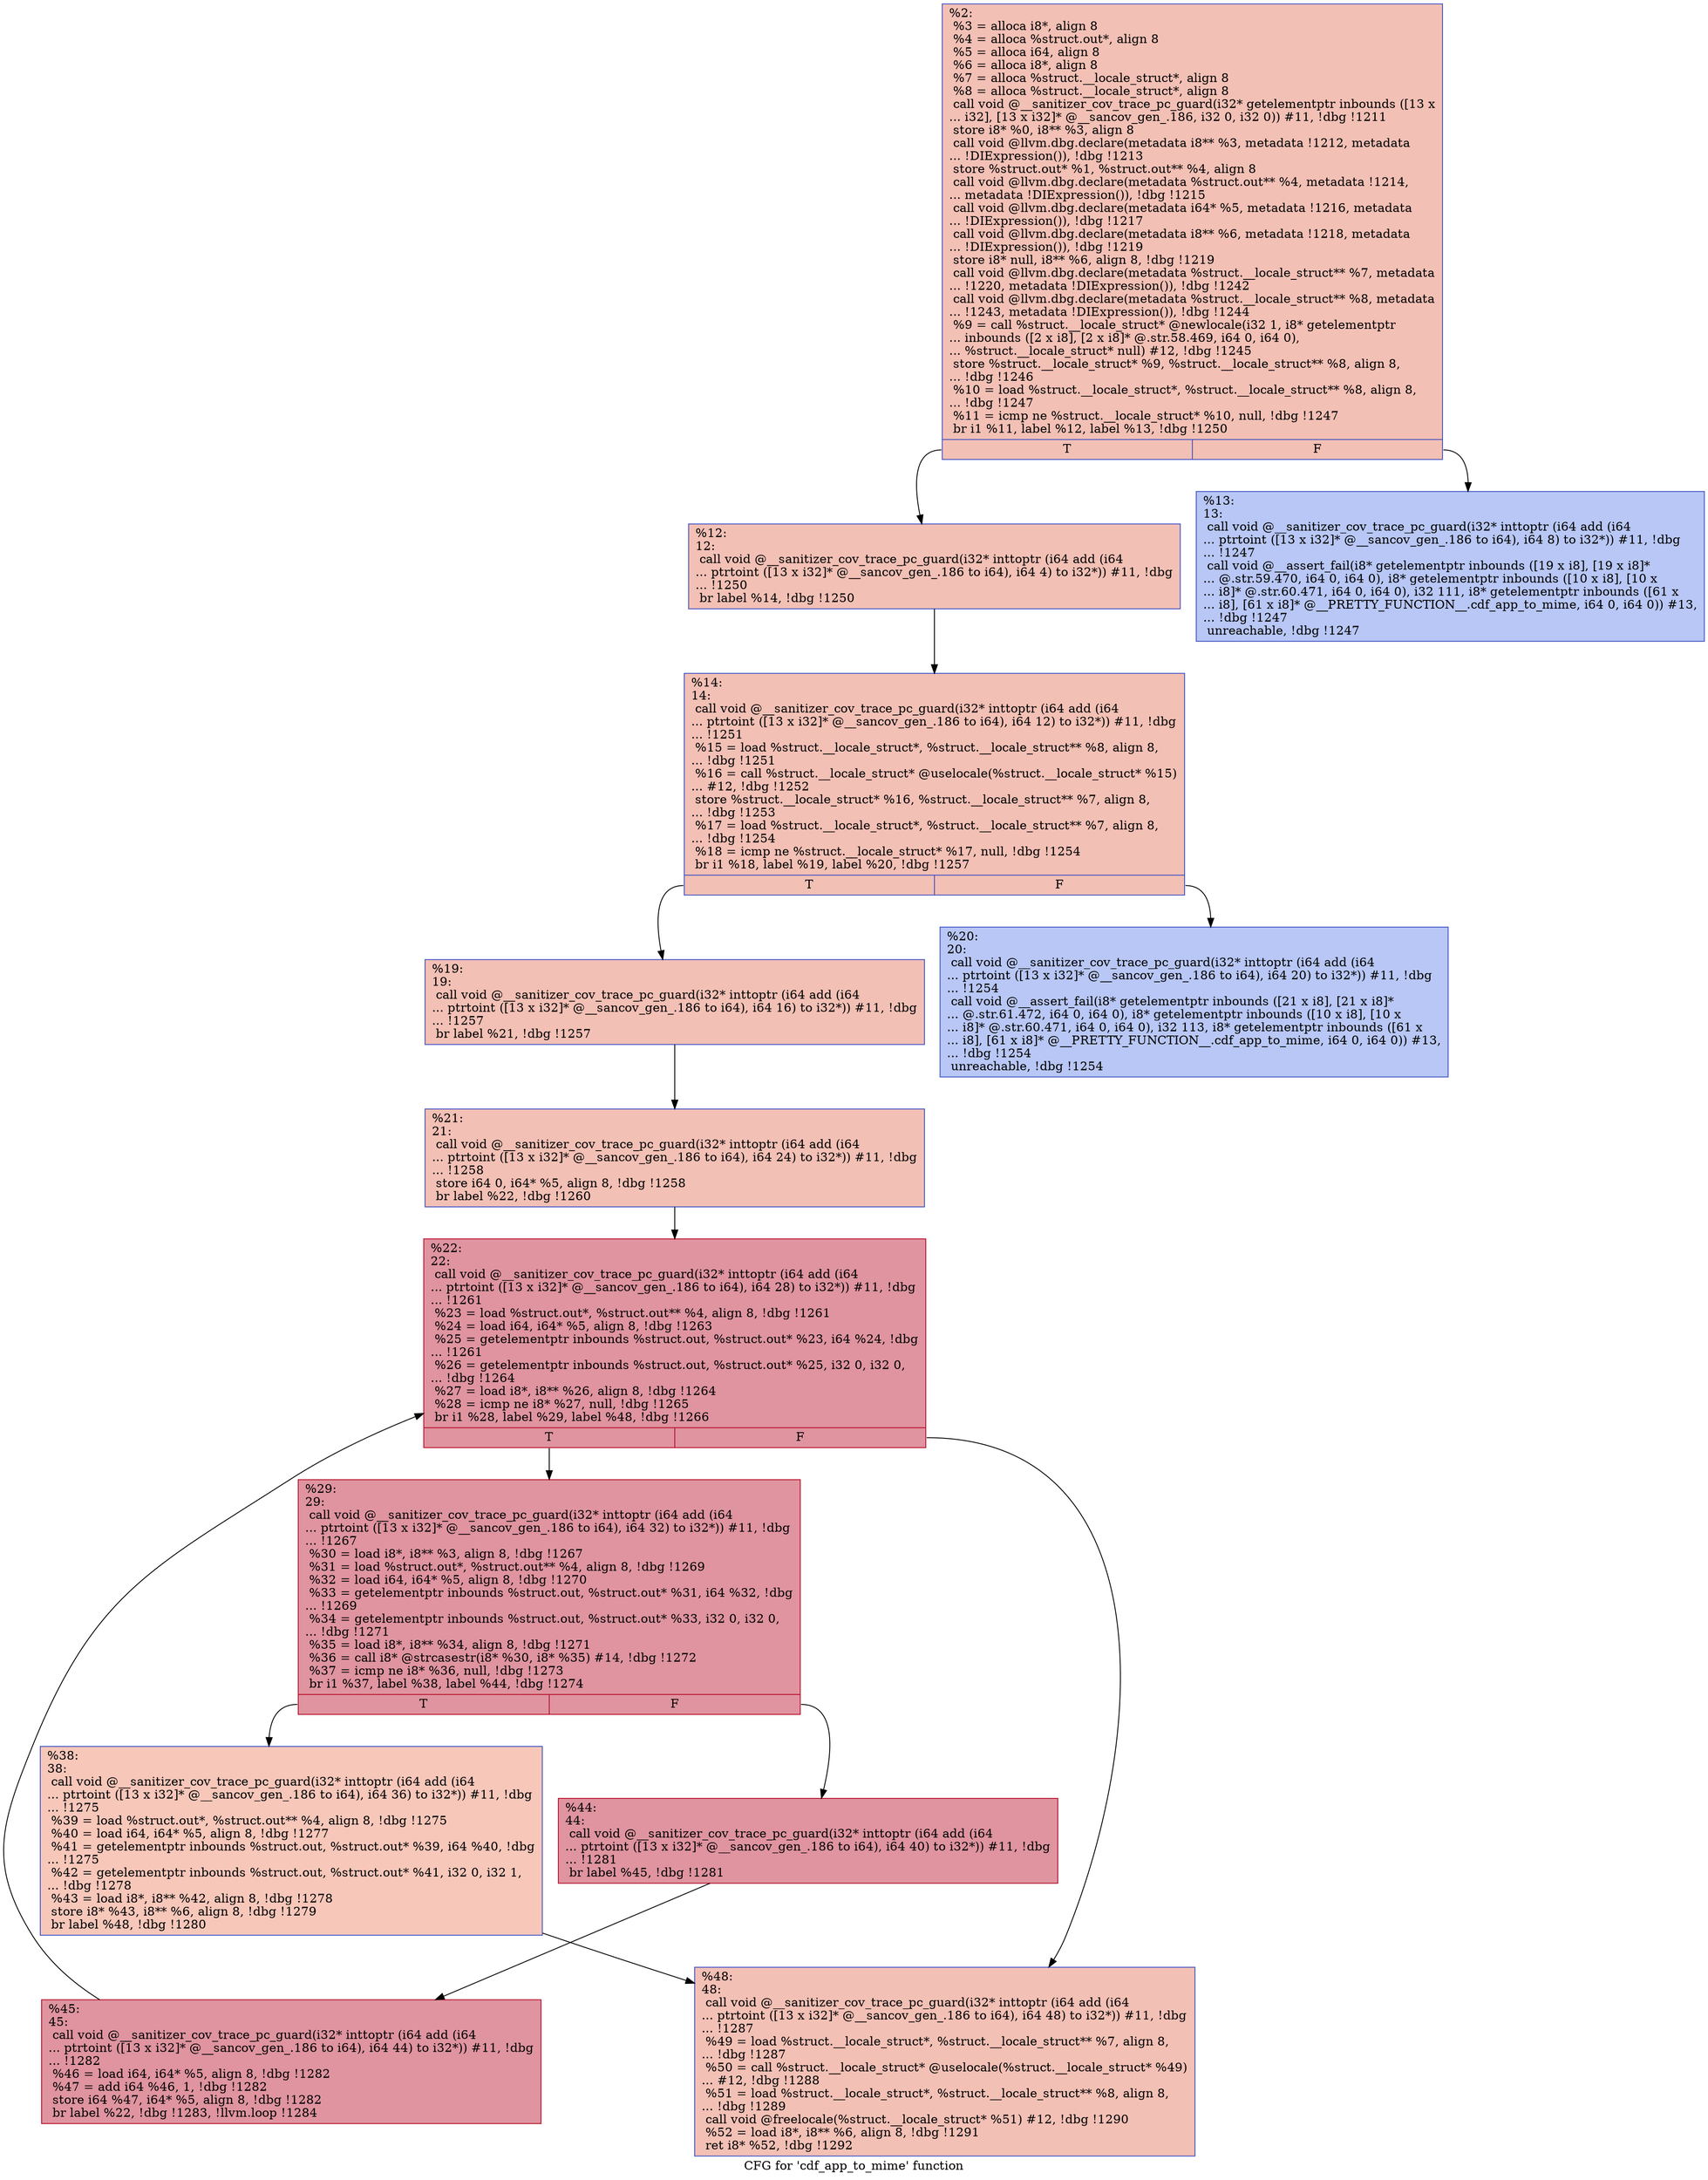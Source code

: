 digraph "CFG for 'cdf_app_to_mime' function" {
	label="CFG for 'cdf_app_to_mime' function";

	Node0x559c5cc00f00 [shape=record,color="#3d50c3ff", style=filled, fillcolor="#e5705870",label="{%2:\l  %3 = alloca i8*, align 8\l  %4 = alloca %struct.out*, align 8\l  %5 = alloca i64, align 8\l  %6 = alloca i8*, align 8\l  %7 = alloca %struct.__locale_struct*, align 8\l  %8 = alloca %struct.__locale_struct*, align 8\l  call void @__sanitizer_cov_trace_pc_guard(i32* getelementptr inbounds ([13 x\l... i32], [13 x i32]* @__sancov_gen_.186, i32 0, i32 0)) #11, !dbg !1211\l  store i8* %0, i8** %3, align 8\l  call void @llvm.dbg.declare(metadata i8** %3, metadata !1212, metadata\l... !DIExpression()), !dbg !1213\l  store %struct.out* %1, %struct.out** %4, align 8\l  call void @llvm.dbg.declare(metadata %struct.out** %4, metadata !1214,\l... metadata !DIExpression()), !dbg !1215\l  call void @llvm.dbg.declare(metadata i64* %5, metadata !1216, metadata\l... !DIExpression()), !dbg !1217\l  call void @llvm.dbg.declare(metadata i8** %6, metadata !1218, metadata\l... !DIExpression()), !dbg !1219\l  store i8* null, i8** %6, align 8, !dbg !1219\l  call void @llvm.dbg.declare(metadata %struct.__locale_struct** %7, metadata\l... !1220, metadata !DIExpression()), !dbg !1242\l  call void @llvm.dbg.declare(metadata %struct.__locale_struct** %8, metadata\l... !1243, metadata !DIExpression()), !dbg !1244\l  %9 = call %struct.__locale_struct* @newlocale(i32 1, i8* getelementptr\l... inbounds ([2 x i8], [2 x i8]* @.str.58.469, i64 0, i64 0),\l... %struct.__locale_struct* null) #12, !dbg !1245\l  store %struct.__locale_struct* %9, %struct.__locale_struct** %8, align 8,\l... !dbg !1246\l  %10 = load %struct.__locale_struct*, %struct.__locale_struct** %8, align 8,\l... !dbg !1247\l  %11 = icmp ne %struct.__locale_struct* %10, null, !dbg !1247\l  br i1 %11, label %12, label %13, !dbg !1250\l|{<s0>T|<s1>F}}"];
	Node0x559c5cc00f00:s0 -> Node0x559c5cc01020;
	Node0x559c5cc00f00:s1 -> Node0x559c5cc01070;
	Node0x559c5cc01020 [shape=record,color="#3d50c3ff", style=filled, fillcolor="#e5705870",label="{%12:\l12:                                               \l  call void @__sanitizer_cov_trace_pc_guard(i32* inttoptr (i64 add (i64\l... ptrtoint ([13 x i32]* @__sancov_gen_.186 to i64), i64 4) to i32*)) #11, !dbg\l... !1250\l  br label %14, !dbg !1250\l}"];
	Node0x559c5cc01020 -> Node0x559c5cc010c0;
	Node0x559c5cc01070 [shape=record,color="#3d50c3ff", style=filled, fillcolor="#5f7fe870",label="{%13:\l13:                                               \l  call void @__sanitizer_cov_trace_pc_guard(i32* inttoptr (i64 add (i64\l... ptrtoint ([13 x i32]* @__sancov_gen_.186 to i64), i64 8) to i32*)) #11, !dbg\l... !1247\l  call void @__assert_fail(i8* getelementptr inbounds ([19 x i8], [19 x i8]*\l... @.str.59.470, i64 0, i64 0), i8* getelementptr inbounds ([10 x i8], [10 x\l... i8]* @.str.60.471, i64 0, i64 0), i32 111, i8* getelementptr inbounds ([61 x\l... i8], [61 x i8]* @__PRETTY_FUNCTION__.cdf_app_to_mime, i64 0, i64 0)) #13,\l... !dbg !1247\l  unreachable, !dbg !1247\l}"];
	Node0x559c5cc010c0 [shape=record,color="#3d50c3ff", style=filled, fillcolor="#e5705870",label="{%14:\l14:                                               \l  call void @__sanitizer_cov_trace_pc_guard(i32* inttoptr (i64 add (i64\l... ptrtoint ([13 x i32]* @__sancov_gen_.186 to i64), i64 12) to i32*)) #11, !dbg\l... !1251\l  %15 = load %struct.__locale_struct*, %struct.__locale_struct** %8, align 8,\l... !dbg !1251\l  %16 = call %struct.__locale_struct* @uselocale(%struct.__locale_struct* %15)\l... #12, !dbg !1252\l  store %struct.__locale_struct* %16, %struct.__locale_struct** %7, align 8,\l... !dbg !1253\l  %17 = load %struct.__locale_struct*, %struct.__locale_struct** %7, align 8,\l... !dbg !1254\l  %18 = icmp ne %struct.__locale_struct* %17, null, !dbg !1254\l  br i1 %18, label %19, label %20, !dbg !1257\l|{<s0>T|<s1>F}}"];
	Node0x559c5cc010c0:s0 -> Node0x559c5cc01110;
	Node0x559c5cc010c0:s1 -> Node0x559c5cc01160;
	Node0x559c5cc01110 [shape=record,color="#3d50c3ff", style=filled, fillcolor="#e5705870",label="{%19:\l19:                                               \l  call void @__sanitizer_cov_trace_pc_guard(i32* inttoptr (i64 add (i64\l... ptrtoint ([13 x i32]* @__sancov_gen_.186 to i64), i64 16) to i32*)) #11, !dbg\l... !1257\l  br label %21, !dbg !1257\l}"];
	Node0x559c5cc01110 -> Node0x559c5cc011b0;
	Node0x559c5cc01160 [shape=record,color="#3d50c3ff", style=filled, fillcolor="#5f7fe870",label="{%20:\l20:                                               \l  call void @__sanitizer_cov_trace_pc_guard(i32* inttoptr (i64 add (i64\l... ptrtoint ([13 x i32]* @__sancov_gen_.186 to i64), i64 20) to i32*)) #11, !dbg\l... !1254\l  call void @__assert_fail(i8* getelementptr inbounds ([21 x i8], [21 x i8]*\l... @.str.61.472, i64 0, i64 0), i8* getelementptr inbounds ([10 x i8], [10 x\l... i8]* @.str.60.471, i64 0, i64 0), i32 113, i8* getelementptr inbounds ([61 x\l... i8], [61 x i8]* @__PRETTY_FUNCTION__.cdf_app_to_mime, i64 0, i64 0)) #13,\l... !dbg !1254\l  unreachable, !dbg !1254\l}"];
	Node0x559c5cc011b0 [shape=record,color="#3d50c3ff", style=filled, fillcolor="#e5705870",label="{%21:\l21:                                               \l  call void @__sanitizer_cov_trace_pc_guard(i32* inttoptr (i64 add (i64\l... ptrtoint ([13 x i32]* @__sancov_gen_.186 to i64), i64 24) to i32*)) #11, !dbg\l... !1258\l  store i64 0, i64* %5, align 8, !dbg !1258\l  br label %22, !dbg !1260\l}"];
	Node0x559c5cc011b0 -> Node0x559c5cc01200;
	Node0x559c5cc01200 [shape=record,color="#b70d28ff", style=filled, fillcolor="#b70d2870",label="{%22:\l22:                                               \l  call void @__sanitizer_cov_trace_pc_guard(i32* inttoptr (i64 add (i64\l... ptrtoint ([13 x i32]* @__sancov_gen_.186 to i64), i64 28) to i32*)) #11, !dbg\l... !1261\l  %23 = load %struct.out*, %struct.out** %4, align 8, !dbg !1261\l  %24 = load i64, i64* %5, align 8, !dbg !1263\l  %25 = getelementptr inbounds %struct.out, %struct.out* %23, i64 %24, !dbg\l... !1261\l  %26 = getelementptr inbounds %struct.out, %struct.out* %25, i32 0, i32 0,\l... !dbg !1264\l  %27 = load i8*, i8** %26, align 8, !dbg !1264\l  %28 = icmp ne i8* %27, null, !dbg !1265\l  br i1 %28, label %29, label %48, !dbg !1266\l|{<s0>T|<s1>F}}"];
	Node0x559c5cc01200:s0 -> Node0x559c5cc01250;
	Node0x559c5cc01200:s1 -> Node0x559c5cc01390;
	Node0x559c5cc01250 [shape=record,color="#b70d28ff", style=filled, fillcolor="#b70d2870",label="{%29:\l29:                                               \l  call void @__sanitizer_cov_trace_pc_guard(i32* inttoptr (i64 add (i64\l... ptrtoint ([13 x i32]* @__sancov_gen_.186 to i64), i64 32) to i32*)) #11, !dbg\l... !1267\l  %30 = load i8*, i8** %3, align 8, !dbg !1267\l  %31 = load %struct.out*, %struct.out** %4, align 8, !dbg !1269\l  %32 = load i64, i64* %5, align 8, !dbg !1270\l  %33 = getelementptr inbounds %struct.out, %struct.out* %31, i64 %32, !dbg\l... !1269\l  %34 = getelementptr inbounds %struct.out, %struct.out* %33, i32 0, i32 0,\l... !dbg !1271\l  %35 = load i8*, i8** %34, align 8, !dbg !1271\l  %36 = call i8* @strcasestr(i8* %30, i8* %35) #14, !dbg !1272\l  %37 = icmp ne i8* %36, null, !dbg !1273\l  br i1 %37, label %38, label %44, !dbg !1274\l|{<s0>T|<s1>F}}"];
	Node0x559c5cc01250:s0 -> Node0x559c5cc012a0;
	Node0x559c5cc01250:s1 -> Node0x559c5cc012f0;
	Node0x559c5cc012a0 [shape=record,color="#3d50c3ff", style=filled, fillcolor="#ec7f6370",label="{%38:\l38:                                               \l  call void @__sanitizer_cov_trace_pc_guard(i32* inttoptr (i64 add (i64\l... ptrtoint ([13 x i32]* @__sancov_gen_.186 to i64), i64 36) to i32*)) #11, !dbg\l... !1275\l  %39 = load %struct.out*, %struct.out** %4, align 8, !dbg !1275\l  %40 = load i64, i64* %5, align 8, !dbg !1277\l  %41 = getelementptr inbounds %struct.out, %struct.out* %39, i64 %40, !dbg\l... !1275\l  %42 = getelementptr inbounds %struct.out, %struct.out* %41, i32 0, i32 1,\l... !dbg !1278\l  %43 = load i8*, i8** %42, align 8, !dbg !1278\l  store i8* %43, i8** %6, align 8, !dbg !1279\l  br label %48, !dbg !1280\l}"];
	Node0x559c5cc012a0 -> Node0x559c5cc01390;
	Node0x559c5cc012f0 [shape=record,color="#b70d28ff", style=filled, fillcolor="#b70d2870",label="{%44:\l44:                                               \l  call void @__sanitizer_cov_trace_pc_guard(i32* inttoptr (i64 add (i64\l... ptrtoint ([13 x i32]* @__sancov_gen_.186 to i64), i64 40) to i32*)) #11, !dbg\l... !1281\l  br label %45, !dbg !1281\l}"];
	Node0x559c5cc012f0 -> Node0x559c5cc01340;
	Node0x559c5cc01340 [shape=record,color="#b70d28ff", style=filled, fillcolor="#b70d2870",label="{%45:\l45:                                               \l  call void @__sanitizer_cov_trace_pc_guard(i32* inttoptr (i64 add (i64\l... ptrtoint ([13 x i32]* @__sancov_gen_.186 to i64), i64 44) to i32*)) #11, !dbg\l... !1282\l  %46 = load i64, i64* %5, align 8, !dbg !1282\l  %47 = add i64 %46, 1, !dbg !1282\l  store i64 %47, i64* %5, align 8, !dbg !1282\l  br label %22, !dbg !1283, !llvm.loop !1284\l}"];
	Node0x559c5cc01340 -> Node0x559c5cc01200;
	Node0x559c5cc01390 [shape=record,color="#3d50c3ff", style=filled, fillcolor="#e5705870",label="{%48:\l48:                                               \l  call void @__sanitizer_cov_trace_pc_guard(i32* inttoptr (i64 add (i64\l... ptrtoint ([13 x i32]* @__sancov_gen_.186 to i64), i64 48) to i32*)) #11, !dbg\l... !1287\l  %49 = load %struct.__locale_struct*, %struct.__locale_struct** %7, align 8,\l... !dbg !1287\l  %50 = call %struct.__locale_struct* @uselocale(%struct.__locale_struct* %49)\l... #12, !dbg !1288\l  %51 = load %struct.__locale_struct*, %struct.__locale_struct** %8, align 8,\l... !dbg !1289\l  call void @freelocale(%struct.__locale_struct* %51) #12, !dbg !1290\l  %52 = load i8*, i8** %6, align 8, !dbg !1291\l  ret i8* %52, !dbg !1292\l}"];
}
